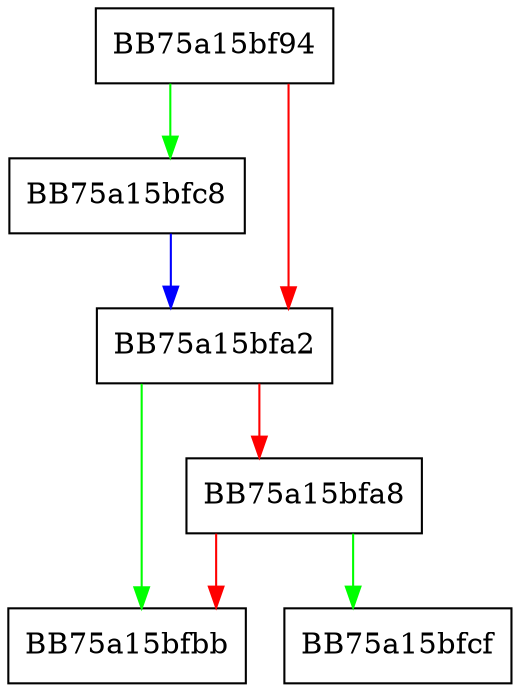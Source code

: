 digraph IsValidPathExclusion {
  node [shape="box"];
  graph [splines=ortho];
  BB75a15bf94 -> BB75a15bfc8 [color="green"];
  BB75a15bf94 -> BB75a15bfa2 [color="red"];
  BB75a15bfa2 -> BB75a15bfbb [color="green"];
  BB75a15bfa2 -> BB75a15bfa8 [color="red"];
  BB75a15bfa8 -> BB75a15bfcf [color="green"];
  BB75a15bfa8 -> BB75a15bfbb [color="red"];
  BB75a15bfc8 -> BB75a15bfa2 [color="blue"];
}